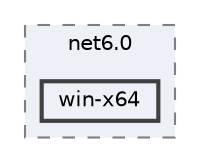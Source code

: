 digraph "D:/Workspaces/pipiorg/PiPiCSharp/PiPiCSharp/obj/Debug/net6.0/win-x64"
{
 // LATEX_PDF_SIZE
  bgcolor="transparent";
  edge [fontname=Helvetica,fontsize=10,labelfontname=Helvetica,labelfontsize=10];
  node [fontname=Helvetica,fontsize=10,shape=box,height=0.2,width=0.4];
  compound=true
  subgraph clusterdir_52ad0dfa6bbf5133598cdd9fadc18431 {
    graph [ bgcolor="#edf0f7", pencolor="grey50", label="net6.0", fontname=Helvetica,fontsize=10 style="filled,dashed", URL="dir_52ad0dfa6bbf5133598cdd9fadc18431.html",tooltip=""]
  dir_c1cf4c9b09e7ff5267f276784ad182e8 [label="win-x64", fillcolor="#edf0f7", color="grey25", style="filled,bold", URL="dir_c1cf4c9b09e7ff5267f276784ad182e8.html",tooltip=""];
  }
}
